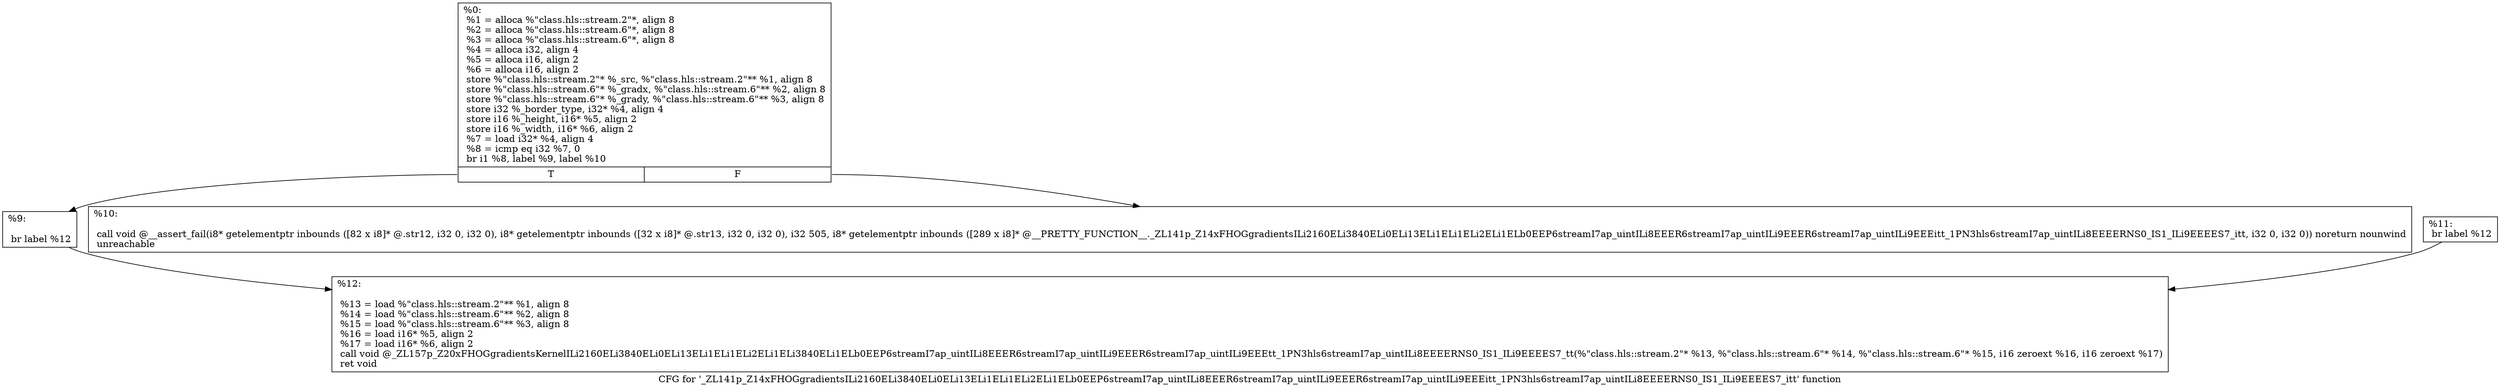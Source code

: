 digraph "CFG for '_ZL141p_Z14xFHOGgradientsILi2160ELi3840ELi0ELi13ELi1ELi1ELi2ELi1ELb0EEP6streamI7ap_uintILi8EEER6streamI7ap_uintILi9EEER6streamI7ap_uintILi9EEEitt_1PN3hls6streamI7ap_uintILi8EEEERNS0_IS1_ILi9EEEES7_itt' function" {
	label="CFG for '_ZL141p_Z14xFHOGgradientsILi2160ELi3840ELi0ELi13ELi1ELi1ELi2ELi1ELb0EEP6streamI7ap_uintILi8EEER6streamI7ap_uintILi9EEER6streamI7ap_uintILi9EEEitt_1PN3hls6streamI7ap_uintILi8EEEERNS0_IS1_ILi9EEEES7_itt' function";

	Node0x3324030 [shape=record,label="{%0:\l  %1 = alloca %\"class.hls::stream.2\"*, align 8\l  %2 = alloca %\"class.hls::stream.6\"*, align 8\l  %3 = alloca %\"class.hls::stream.6\"*, align 8\l  %4 = alloca i32, align 4\l  %5 = alloca i16, align 2\l  %6 = alloca i16, align 2\l  store %\"class.hls::stream.2\"* %_src, %\"class.hls::stream.2\"** %1, align 8\l  store %\"class.hls::stream.6\"* %_gradx, %\"class.hls::stream.6\"** %2, align 8\l  store %\"class.hls::stream.6\"* %_grady, %\"class.hls::stream.6\"** %3, align 8\l  store i32 %_border_type, i32* %4, align 4\l  store i16 %_height, i16* %5, align 2\l  store i16 %_width, i16* %6, align 2\l  %7 = load i32* %4, align 4\l  %8 = icmp eq i32 %7, 0\l  br i1 %8, label %9, label %10\l|{<s0>T|<s1>F}}"];
	Node0x3324030:s0 -> Node0x3324800;
	Node0x3324030:s1 -> Node0x3324860;
	Node0x3324800 [shape=record,label="{%9:\l\l  br label %12\l}"];
	Node0x3324800 -> Node0x3324970;
	Node0x3324860 [shape=record,label="{%10:\l\l  call void @__assert_fail(i8* getelementptr inbounds ([82 x i8]* @.str12, i32 0, i32 0), i8* getelementptr inbounds ([32 x i8]* @.str13, i32 0, i32 0), i32 505, i8* getelementptr inbounds ([289 x i8]* @__PRETTY_FUNCTION__._ZL141p_Z14xFHOGgradientsILi2160ELi3840ELi0ELi13ELi1ELi1ELi2ELi1ELb0EEP6streamI7ap_uintILi8EEER6streamI7ap_uintILi9EEER6streamI7ap_uintILi9EEEitt_1PN3hls6streamI7ap_uintILi8EEEERNS0_IS1_ILi9EEEES7_itt, i32 0, i32 0)) noreturn nounwind\l  unreachable\l}"];
	Node0x3325090 [shape=record,label="{%11:                                                  \l  br label %12\l}"];
	Node0x3325090 -> Node0x3324970;
	Node0x3324970 [shape=record,label="{%12:\l\l  %13 = load %\"class.hls::stream.2\"** %1, align 8\l  %14 = load %\"class.hls::stream.6\"** %2, align 8\l  %15 = load %\"class.hls::stream.6\"** %3, align 8\l  %16 = load i16* %5, align 2\l  %17 = load i16* %6, align 2\l  call void @_ZL157p_Z20xFHOGgradientsKernelILi2160ELi3840ELi0ELi13ELi1ELi1ELi2ELi1ELi3840ELi1ELb0EEP6streamI7ap_uintILi8EEER6streamI7ap_uintILi9EEER6streamI7ap_uintILi9EEEtt_1PN3hls6streamI7ap_uintILi8EEEERNS0_IS1_ILi9EEEES7_tt(%\"class.hls::stream.2\"* %13, %\"class.hls::stream.6\"* %14, %\"class.hls::stream.6\"* %15, i16 zeroext %16, i16 zeroext %17)\l  ret void\l}"];
}
